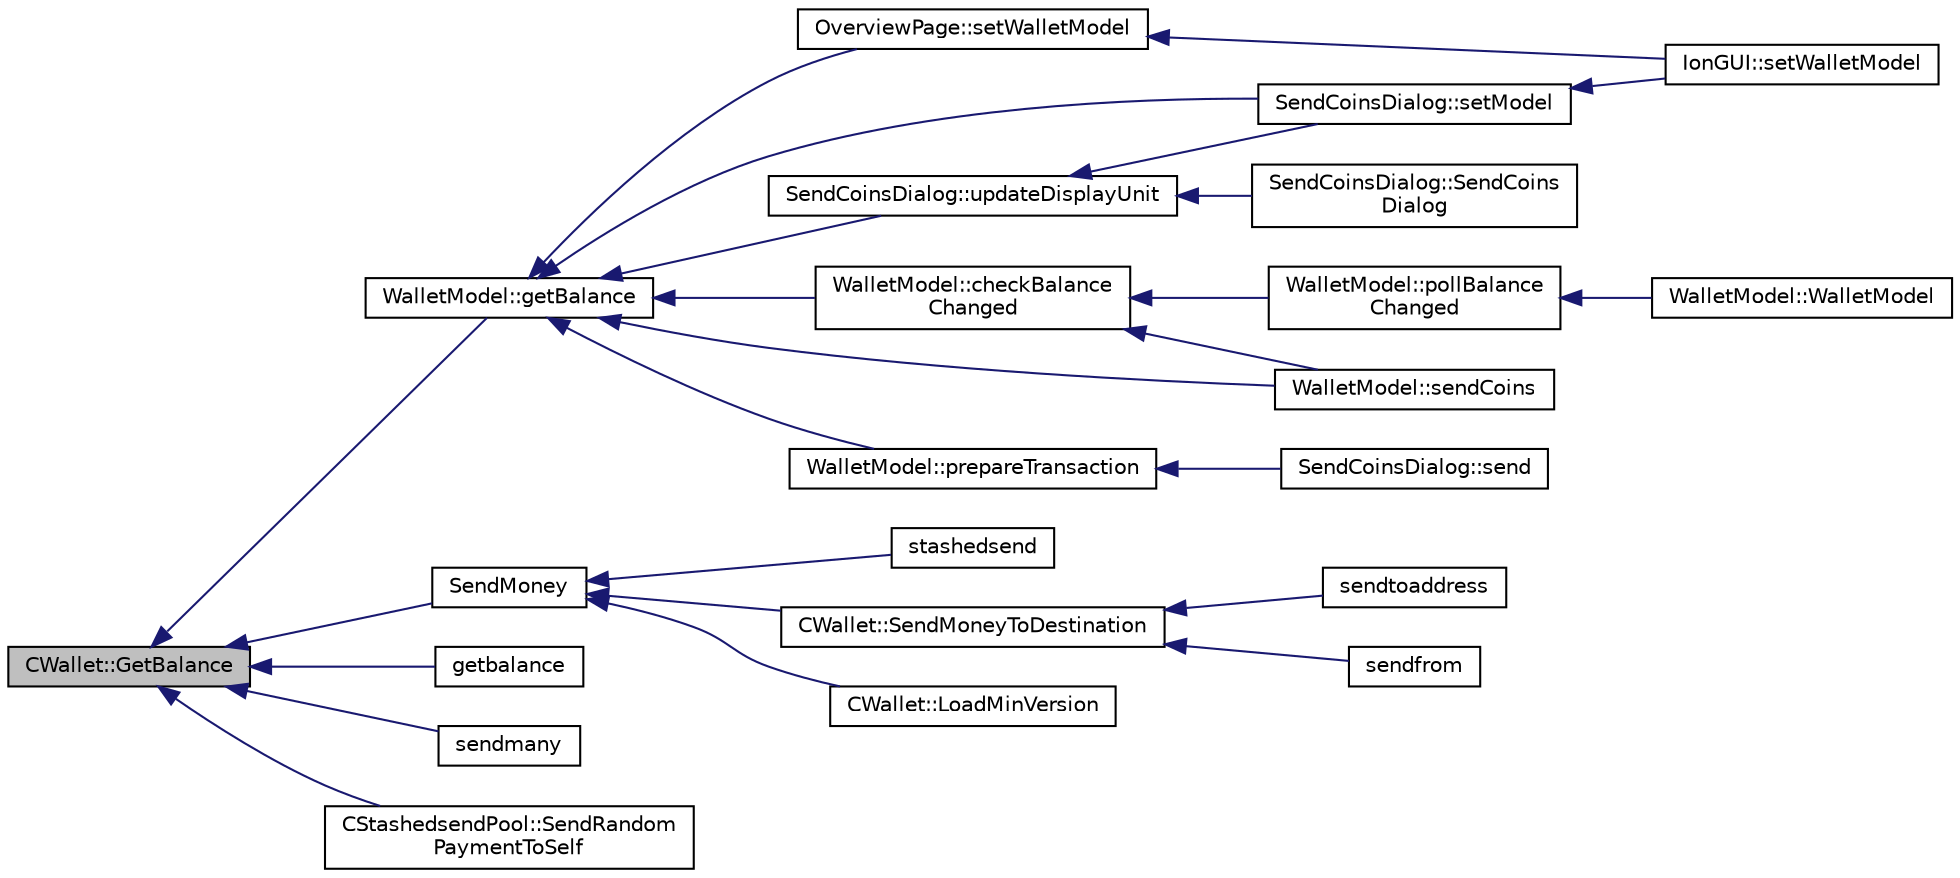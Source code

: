 digraph "CWallet::GetBalance"
{
  edge [fontname="Helvetica",fontsize="10",labelfontname="Helvetica",labelfontsize="10"];
  node [fontname="Helvetica",fontsize="10",shape=record];
  rankdir="LR";
  Node509 [label="CWallet::GetBalance",height=0.2,width=0.4,color="black", fillcolor="grey75", style="filled", fontcolor="black"];
  Node509 -> Node510 [dir="back",color="midnightblue",fontsize="10",style="solid",fontname="Helvetica"];
  Node510 [label="WalletModel::getBalance",height=0.2,width=0.4,color="black", fillcolor="white", style="filled",URL="$d4/d27/class_wallet_model.html#a4d2cb225a19b89c64f4b5d81faf89beb"];
  Node510 -> Node511 [dir="back",color="midnightblue",fontsize="10",style="solid",fontname="Helvetica"];
  Node511 [label="OverviewPage::setWalletModel",height=0.2,width=0.4,color="black", fillcolor="white", style="filled",URL="$d1/d91/class_overview_page.html#a2ed52a3a87e9c74fee38fa873c9bc71f"];
  Node511 -> Node512 [dir="back",color="midnightblue",fontsize="10",style="solid",fontname="Helvetica"];
  Node512 [label="IonGUI::setWalletModel",height=0.2,width=0.4,color="black", fillcolor="white", style="filled",URL="$dc/d0b/class_ion_g_u_i.html#a37f87db65498b036d387c705a749c45d",tooltip="Set the wallet model. "];
  Node510 -> Node513 [dir="back",color="midnightblue",fontsize="10",style="solid",fontname="Helvetica"];
  Node513 [label="SendCoinsDialog::setModel",height=0.2,width=0.4,color="black", fillcolor="white", style="filled",URL="$d6/de6/class_send_coins_dialog.html#a73a6c1b1850a334ee652ac167713a2aa"];
  Node513 -> Node512 [dir="back",color="midnightblue",fontsize="10",style="solid",fontname="Helvetica"];
  Node510 -> Node514 [dir="back",color="midnightblue",fontsize="10",style="solid",fontname="Helvetica"];
  Node514 [label="SendCoinsDialog::updateDisplayUnit",height=0.2,width=0.4,color="black", fillcolor="white", style="filled",URL="$d6/de6/class_send_coins_dialog.html#a74815ad8502b126200b6fd2e59e9f042"];
  Node514 -> Node515 [dir="back",color="midnightblue",fontsize="10",style="solid",fontname="Helvetica"];
  Node515 [label="SendCoinsDialog::SendCoins\lDialog",height=0.2,width=0.4,color="black", fillcolor="white", style="filled",URL="$d6/de6/class_send_coins_dialog.html#a0df5bc29d1df68eda44826651afc595f"];
  Node514 -> Node513 [dir="back",color="midnightblue",fontsize="10",style="solid",fontname="Helvetica"];
  Node510 -> Node516 [dir="back",color="midnightblue",fontsize="10",style="solid",fontname="Helvetica"];
  Node516 [label="WalletModel::checkBalance\lChanged",height=0.2,width=0.4,color="black", fillcolor="white", style="filled",URL="$d4/d27/class_wallet_model.html#adcc4eb8cd71cb4de223621866bb7fb7d"];
  Node516 -> Node517 [dir="back",color="midnightblue",fontsize="10",style="solid",fontname="Helvetica"];
  Node517 [label="WalletModel::pollBalance\lChanged",height=0.2,width=0.4,color="black", fillcolor="white", style="filled",URL="$d4/d27/class_wallet_model.html#a51469b2d95cfd4bc0a14ee456fca7b95"];
  Node517 -> Node518 [dir="back",color="midnightblue",fontsize="10",style="solid",fontname="Helvetica"];
  Node518 [label="WalletModel::WalletModel",height=0.2,width=0.4,color="black", fillcolor="white", style="filled",URL="$d4/d27/class_wallet_model.html#af50d9654d2f20e4e4f0789dcb64ad6b1"];
  Node516 -> Node519 [dir="back",color="midnightblue",fontsize="10",style="solid",fontname="Helvetica"];
  Node519 [label="WalletModel::sendCoins",height=0.2,width=0.4,color="black", fillcolor="white", style="filled",URL="$d4/d27/class_wallet_model.html#a053fb3ff2b8b0347f83e6bb591126746"];
  Node510 -> Node520 [dir="back",color="midnightblue",fontsize="10",style="solid",fontname="Helvetica"];
  Node520 [label="WalletModel::prepareTransaction",height=0.2,width=0.4,color="black", fillcolor="white", style="filled",URL="$d4/d27/class_wallet_model.html#a8abc851901c7c7343ebfb5a8e5fc0154"];
  Node520 -> Node521 [dir="back",color="midnightblue",fontsize="10",style="solid",fontname="Helvetica"];
  Node521 [label="SendCoinsDialog::send",height=0.2,width=0.4,color="black", fillcolor="white", style="filled",URL="$d6/de6/class_send_coins_dialog.html#afd8d436a16ea7dba1276e8fdfdc8b2d3"];
  Node510 -> Node519 [dir="back",color="midnightblue",fontsize="10",style="solid",fontname="Helvetica"];
  Node509 -> Node522 [dir="back",color="midnightblue",fontsize="10",style="solid",fontname="Helvetica"];
  Node522 [label="SendMoney",height=0.2,width=0.4,color="black", fillcolor="white", style="filled",URL="$d5/d6b/rpcstashedsend_8cpp.html#a49669702f73a24c1d1dc5a08d7c0785f"];
  Node522 -> Node523 [dir="back",color="midnightblue",fontsize="10",style="solid",fontname="Helvetica"];
  Node523 [label="stashedsend",height=0.2,width=0.4,color="black", fillcolor="white", style="filled",URL="$d5/d6b/rpcstashedsend_8cpp.html#a5a7cb1ad55aeaa8bcbb5172e9153a75a"];
  Node522 -> Node524 [dir="back",color="midnightblue",fontsize="10",style="solid",fontname="Helvetica"];
  Node524 [label="CWallet::SendMoneyToDestination",height=0.2,width=0.4,color="black", fillcolor="white", style="filled",URL="$d2/de5/class_c_wallet.html#aad5d55fc472f6b9ccbec5af0a7246d60"];
  Node524 -> Node525 [dir="back",color="midnightblue",fontsize="10",style="solid",fontname="Helvetica"];
  Node525 [label="sendtoaddress",height=0.2,width=0.4,color="black", fillcolor="white", style="filled",URL="$df/d1d/rpcwallet_8cpp.html#a134064858f9cfa4775a6ae34cac2b133"];
  Node524 -> Node526 [dir="back",color="midnightblue",fontsize="10",style="solid",fontname="Helvetica"];
  Node526 [label="sendfrom",height=0.2,width=0.4,color="black", fillcolor="white", style="filled",URL="$df/d1d/rpcwallet_8cpp.html#a845eaefd9ec7752b1145c183205524d0"];
  Node522 -> Node527 [dir="back",color="midnightblue",fontsize="10",style="solid",fontname="Helvetica"];
  Node527 [label="CWallet::LoadMinVersion",height=0.2,width=0.4,color="black", fillcolor="white", style="filled",URL="$d2/de5/class_c_wallet.html#a88317da8dab80135b8db73e945e15b60"];
  Node509 -> Node528 [dir="back",color="midnightblue",fontsize="10",style="solid",fontname="Helvetica"];
  Node528 [label="getbalance",height=0.2,width=0.4,color="black", fillcolor="white", style="filled",URL="$df/d1d/rpcwallet_8cpp.html#a1fdcef480c78c033eb587bd442ec305f"];
  Node509 -> Node529 [dir="back",color="midnightblue",fontsize="10",style="solid",fontname="Helvetica"];
  Node529 [label="sendmany",height=0.2,width=0.4,color="black", fillcolor="white", style="filled",URL="$df/d1d/rpcwallet_8cpp.html#adeb5f23f20fb4e589dab23cadf75c92d"];
  Node509 -> Node530 [dir="back",color="midnightblue",fontsize="10",style="solid",fontname="Helvetica"];
  Node530 [label="CStashedsendPool::SendRandom\lPaymentToSelf",height=0.2,width=0.4,color="black", fillcolor="white", style="filled",URL="$dd/d8a/class_c_stashedsend_pool.html#acd9417cd11b55cbec6a04a41fbbba939",tooltip="Used for liquidity providers. "];
}
